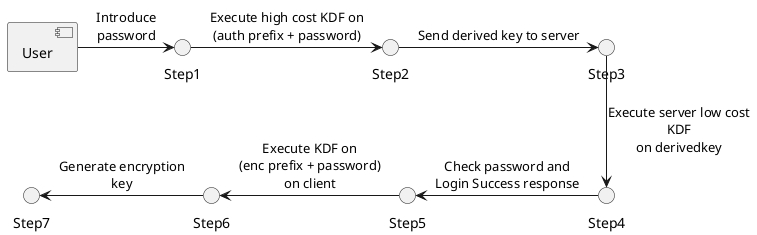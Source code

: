 @startuml basicFlow
[User] -right-> Step1: Introduce\npassword
Step1 -right-> Step2: Execute high cost KDF on\n(auth prefix + password)
Step2 -right-> Step3: Send derived key to server
Step3 -down-> Step4: Execute server low cost\nKDF\non derivedkey
Step4 -left-> Step5: Check password and\nLogin Success response
Step5 -left-> Step6: Execute KDF on\n(enc prefix + password)\non client
Step6 -left-> Step7: Generate encryption\nkey

@enduml